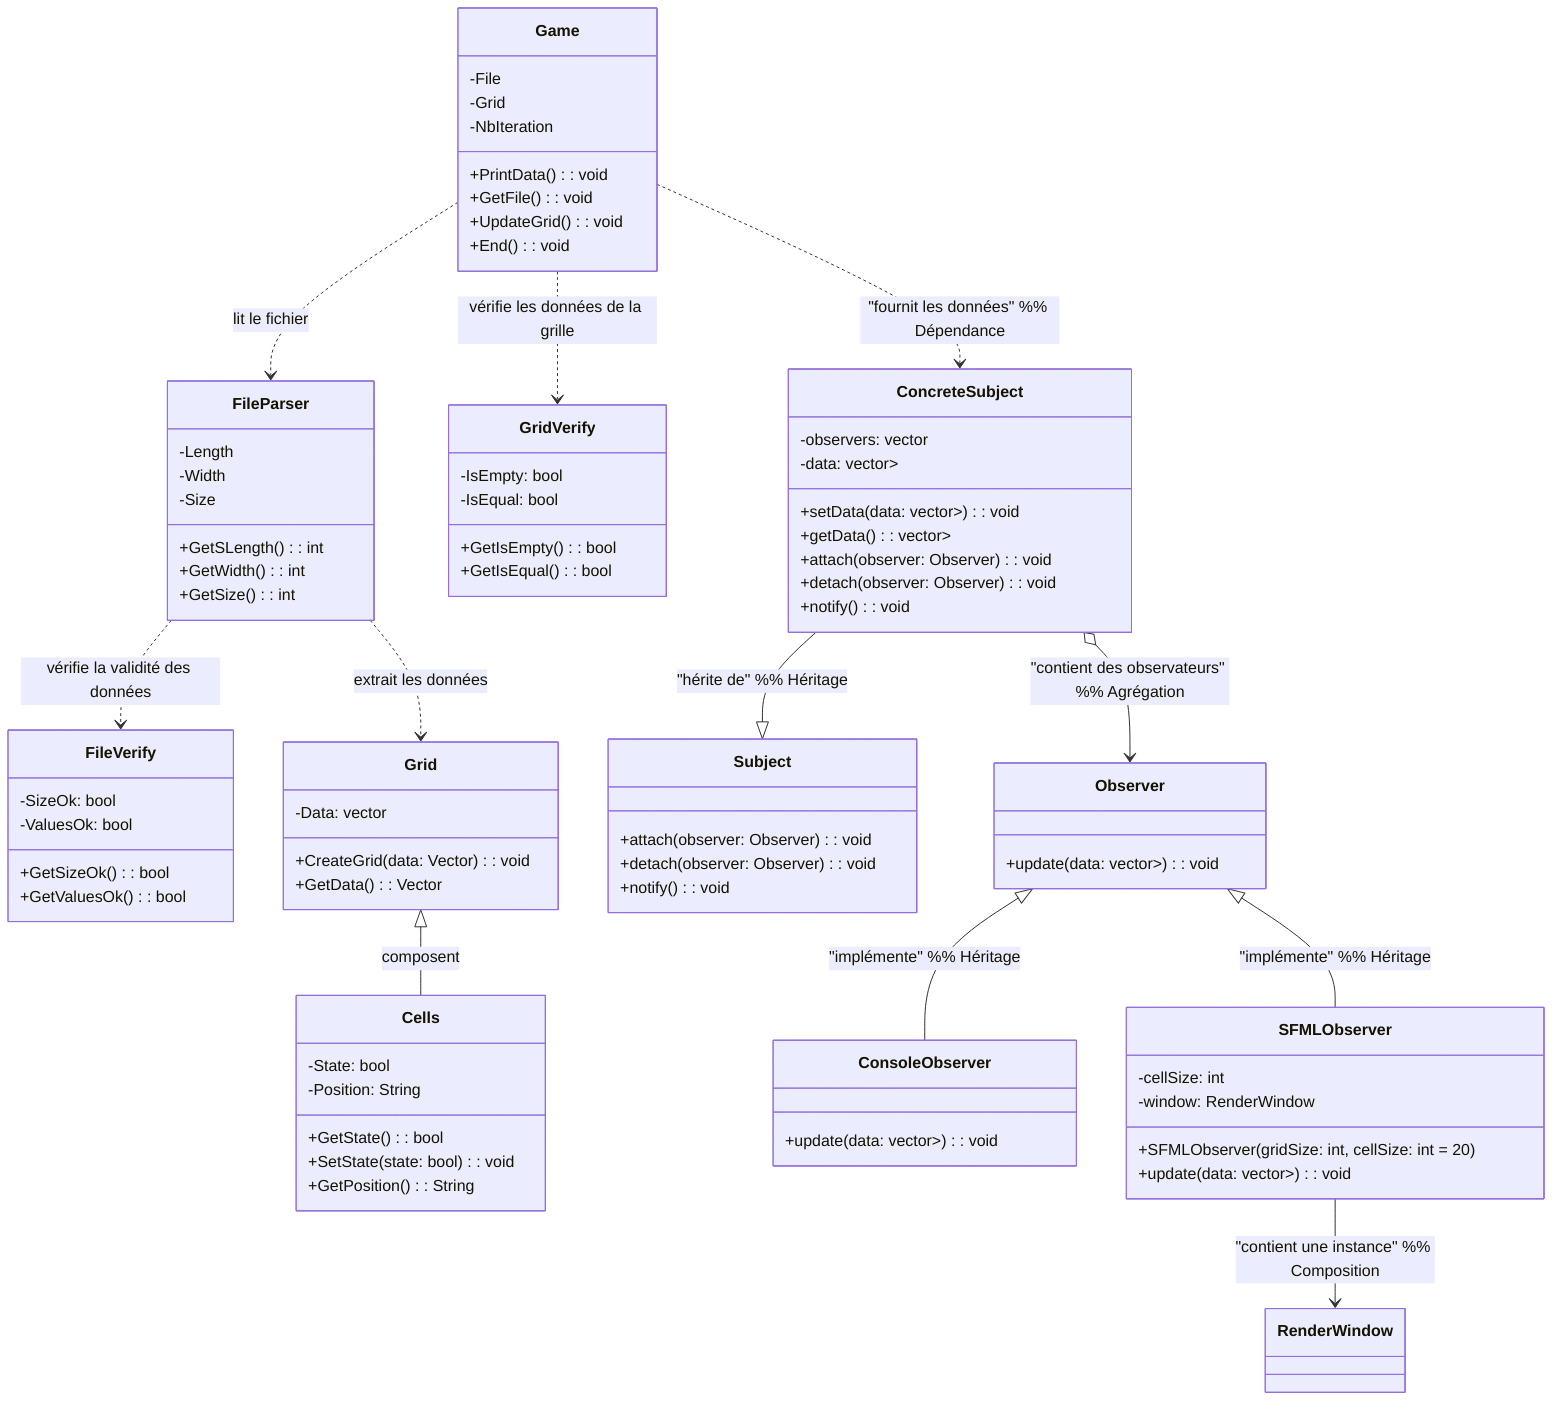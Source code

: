 classDiagram
    class Game {
        -File
        -Grid
        -NbIteration
        +PrintData(): void
        +GetFile(): void
        +UpdateGrid(): void
        +End(): void
    }

    class FileParser {
        -Length
        -Width
        -Size
        +GetSLength(): int
        +GetWidth(): int
        +GetSize(): int
    }

    class FileVerify {
        -SizeOk: bool
        -ValuesOk: bool
        +GetSizeOk(): bool
        +GetValuesOk(): bool
    }

    class Grid {
        -Data: vector
        +CreateGrid(data: Vector): void
        +GetData(): Vector
    }

    class Cells {
        -State: bool
        -Position: String
        +GetState(): bool
        +SetState(state: bool): void
        +GetPosition(): String
    }

    class GridVerify {
        -IsEmpty: bool
        -IsEqual: bool
        +GetIsEmpty(): bool
        +GetIsEqual(): bool
    }

    class Subject {
        +attach(observer: Observer): void
        +detach(observer: Observer): void
        +notify(): void
    }

    class ConcreteSubject {
        -observers: vector<Observer>
        -data: vector<vector<int>>
        +setData(data: vector<vector<int>>): void
        +getData(): vector<vector<int>>
        +attach(observer: Observer): void
        +detach(observer: Observer): void
        +notify(): void
    }

    class Observer {
        +update(data: vector<vector<int>>): void
    }

    class ConsoleObserver {
        +update(data: vector<vector<int>>): void
    }

    class SFMLObserver {
        -cellSize: int
        -window: RenderWindow
        +SFMLObserver(gridSize: int, cellSize: int = 20)
        +update(data: vector<vector<int>>): void
    }

    %% Relations
    Game ..> FileParser : lit le fichier
    FileParser ..> Grid : extrait les données
    FileParser ..> FileVerify : vérifie la validité des données
    Grid <|-- Cells : composent
    Game ..> GridVerify : vérifie les données de la grille
    Game ..> ConcreteSubject : "fournit les données" %% Dépendance
    ConcreteSubject --|> Subject : "hérite de" %% Héritage
    ConcreteSubject o--> Observer : "contient des observateurs" %% Agrégation
    Observer <|-- ConsoleObserver : "implémente" %% Héritage
    Observer <|-- SFMLObserver : "implémente" %% Héritage
    SFMLObserver--> RenderWindow : "contient une instance" %% Composition